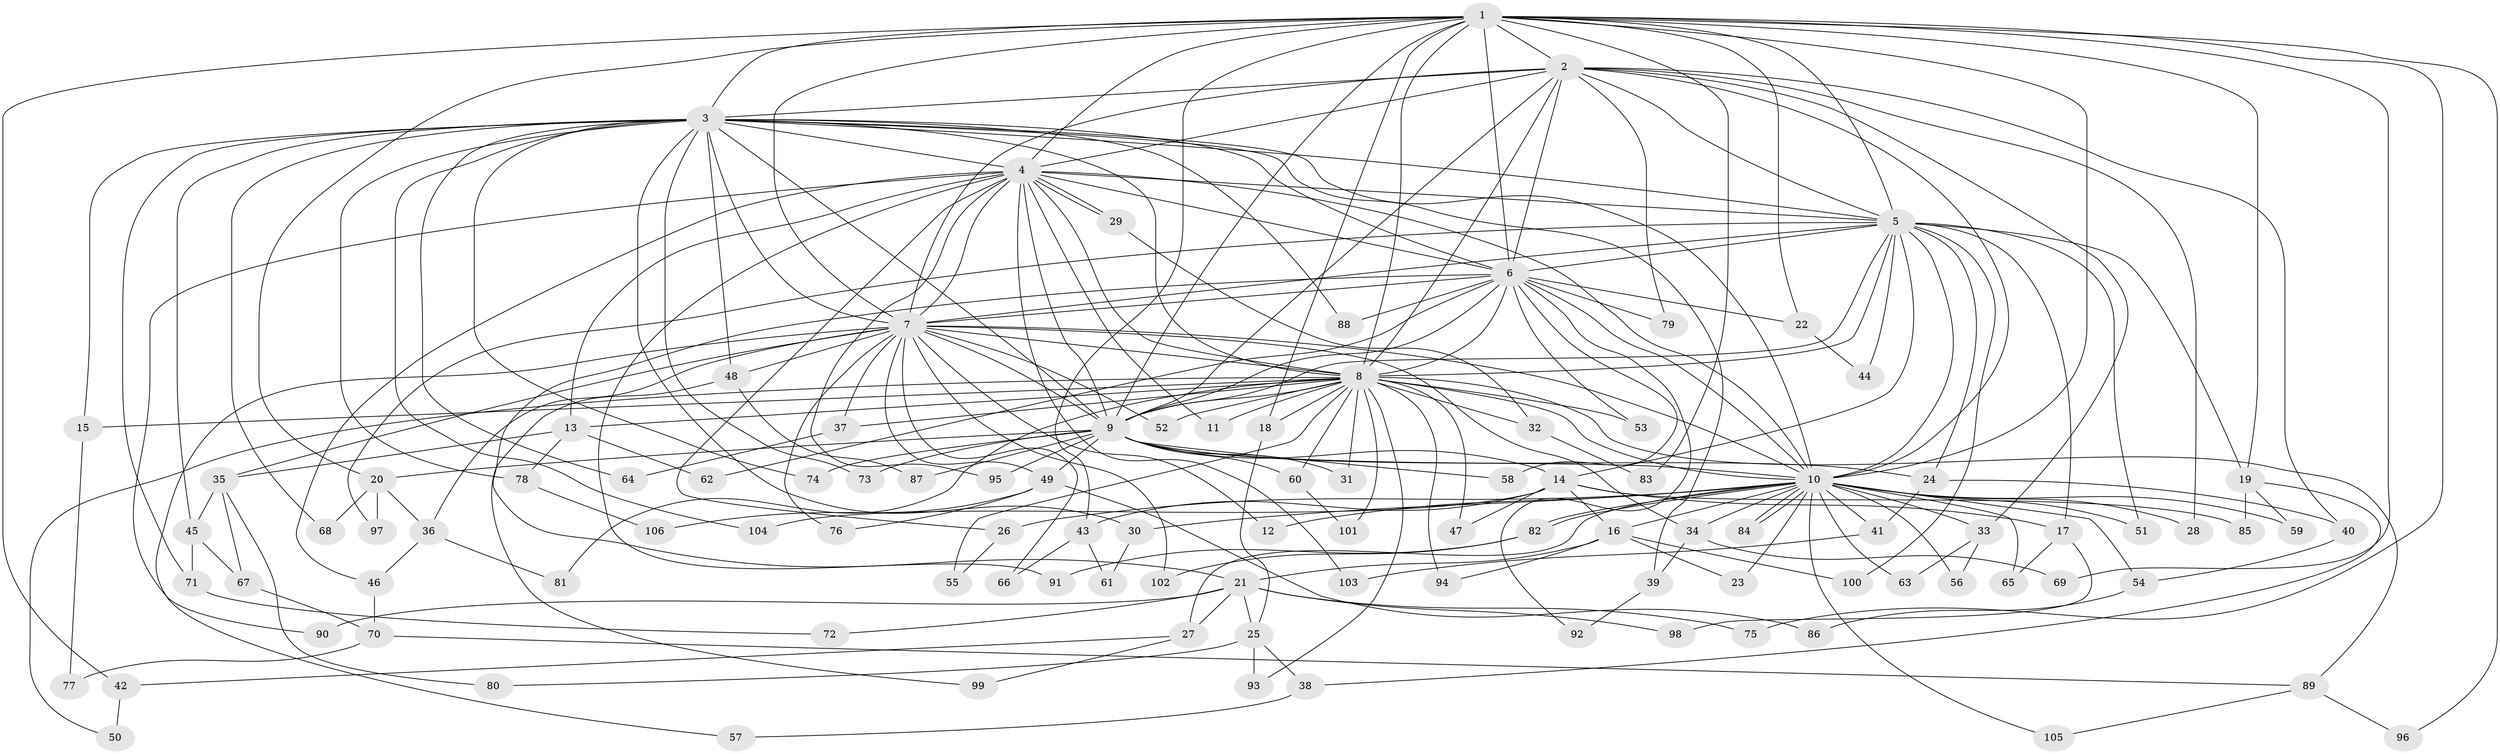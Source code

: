 // coarse degree distribution, {1: 0.3225806451612903, 2: 0.4838709677419355, 4: 0.06451612903225806, 5: 0.03225806451612903, 17: 0.03225806451612903, 13: 0.03225806451612903, 19: 0.03225806451612903}
// Generated by graph-tools (version 1.1) at 2025/49/03/04/25 21:49:40]
// undirected, 106 vertices, 237 edges
graph export_dot {
graph [start="1"]
  node [color=gray90,style=filled];
  1;
  2;
  3;
  4;
  5;
  6;
  7;
  8;
  9;
  10;
  11;
  12;
  13;
  14;
  15;
  16;
  17;
  18;
  19;
  20;
  21;
  22;
  23;
  24;
  25;
  26;
  27;
  28;
  29;
  30;
  31;
  32;
  33;
  34;
  35;
  36;
  37;
  38;
  39;
  40;
  41;
  42;
  43;
  44;
  45;
  46;
  47;
  48;
  49;
  50;
  51;
  52;
  53;
  54;
  55;
  56;
  57;
  58;
  59;
  60;
  61;
  62;
  63;
  64;
  65;
  66;
  67;
  68;
  69;
  70;
  71;
  72;
  73;
  74;
  75;
  76;
  77;
  78;
  79;
  80;
  81;
  82;
  83;
  84;
  85;
  86;
  87;
  88;
  89;
  90;
  91;
  92;
  93;
  94;
  95;
  96;
  97;
  98;
  99;
  100;
  101;
  102;
  103;
  104;
  105;
  106;
  1 -- 2;
  1 -- 3;
  1 -- 4;
  1 -- 5;
  1 -- 6;
  1 -- 7;
  1 -- 8;
  1 -- 9;
  1 -- 10;
  1 -- 18;
  1 -- 19;
  1 -- 20;
  1 -- 22;
  1 -- 42;
  1 -- 43;
  1 -- 69;
  1 -- 75;
  1 -- 83;
  1 -- 96;
  2 -- 3;
  2 -- 4;
  2 -- 5;
  2 -- 6;
  2 -- 7;
  2 -- 8;
  2 -- 9;
  2 -- 10;
  2 -- 28;
  2 -- 33;
  2 -- 40;
  2 -- 79;
  3 -- 4;
  3 -- 5;
  3 -- 6;
  3 -- 7;
  3 -- 8;
  3 -- 9;
  3 -- 10;
  3 -- 15;
  3 -- 30;
  3 -- 39;
  3 -- 45;
  3 -- 48;
  3 -- 64;
  3 -- 68;
  3 -- 71;
  3 -- 73;
  3 -- 74;
  3 -- 78;
  3 -- 88;
  3 -- 104;
  4 -- 5;
  4 -- 6;
  4 -- 7;
  4 -- 8;
  4 -- 9;
  4 -- 10;
  4 -- 11;
  4 -- 13;
  4 -- 26;
  4 -- 29;
  4 -- 29;
  4 -- 46;
  4 -- 90;
  4 -- 91;
  4 -- 95;
  4 -- 103;
  5 -- 6;
  5 -- 7;
  5 -- 8;
  5 -- 9;
  5 -- 10;
  5 -- 14;
  5 -- 17;
  5 -- 19;
  5 -- 24;
  5 -- 44;
  5 -- 51;
  5 -- 97;
  5 -- 100;
  6 -- 7;
  6 -- 8;
  6 -- 9;
  6 -- 10;
  6 -- 21;
  6 -- 22;
  6 -- 53;
  6 -- 58;
  6 -- 62;
  6 -- 79;
  6 -- 88;
  6 -- 92;
  7 -- 8;
  7 -- 9;
  7 -- 10;
  7 -- 12;
  7 -- 34;
  7 -- 35;
  7 -- 36;
  7 -- 37;
  7 -- 48;
  7 -- 49;
  7 -- 52;
  7 -- 57;
  7 -- 66;
  7 -- 76;
  7 -- 102;
  8 -- 9;
  8 -- 10;
  8 -- 11;
  8 -- 13;
  8 -- 15;
  8 -- 18;
  8 -- 31;
  8 -- 32;
  8 -- 37;
  8 -- 47;
  8 -- 50;
  8 -- 52;
  8 -- 53;
  8 -- 55;
  8 -- 60;
  8 -- 81;
  8 -- 89;
  8 -- 93;
  8 -- 94;
  8 -- 101;
  9 -- 10;
  9 -- 14;
  9 -- 20;
  9 -- 24;
  9 -- 31;
  9 -- 49;
  9 -- 58;
  9 -- 60;
  9 -- 73;
  9 -- 74;
  9 -- 87;
  9 -- 95;
  10 -- 12;
  10 -- 16;
  10 -- 23;
  10 -- 26;
  10 -- 27;
  10 -- 28;
  10 -- 30;
  10 -- 33;
  10 -- 34;
  10 -- 41;
  10 -- 51;
  10 -- 54;
  10 -- 56;
  10 -- 59;
  10 -- 63;
  10 -- 65;
  10 -- 82;
  10 -- 82;
  10 -- 84;
  10 -- 84;
  10 -- 105;
  13 -- 35;
  13 -- 62;
  13 -- 78;
  14 -- 16;
  14 -- 17;
  14 -- 43;
  14 -- 47;
  14 -- 85;
  14 -- 104;
  15 -- 77;
  16 -- 21;
  16 -- 23;
  16 -- 94;
  16 -- 100;
  17 -- 65;
  17 -- 98;
  18 -- 25;
  19 -- 38;
  19 -- 59;
  19 -- 85;
  20 -- 36;
  20 -- 68;
  20 -- 97;
  21 -- 25;
  21 -- 27;
  21 -- 72;
  21 -- 75;
  21 -- 90;
  21 -- 98;
  22 -- 44;
  24 -- 40;
  24 -- 41;
  25 -- 38;
  25 -- 80;
  25 -- 93;
  26 -- 55;
  27 -- 42;
  27 -- 99;
  29 -- 32;
  30 -- 61;
  32 -- 83;
  33 -- 56;
  33 -- 63;
  34 -- 39;
  34 -- 69;
  35 -- 45;
  35 -- 67;
  35 -- 80;
  36 -- 46;
  36 -- 81;
  37 -- 64;
  38 -- 57;
  39 -- 92;
  40 -- 54;
  41 -- 103;
  42 -- 50;
  43 -- 61;
  43 -- 66;
  45 -- 67;
  45 -- 71;
  46 -- 70;
  48 -- 87;
  48 -- 99;
  49 -- 76;
  49 -- 86;
  49 -- 106;
  54 -- 86;
  60 -- 101;
  67 -- 70;
  70 -- 77;
  70 -- 89;
  71 -- 72;
  78 -- 106;
  82 -- 91;
  82 -- 102;
  89 -- 96;
  89 -- 105;
}
